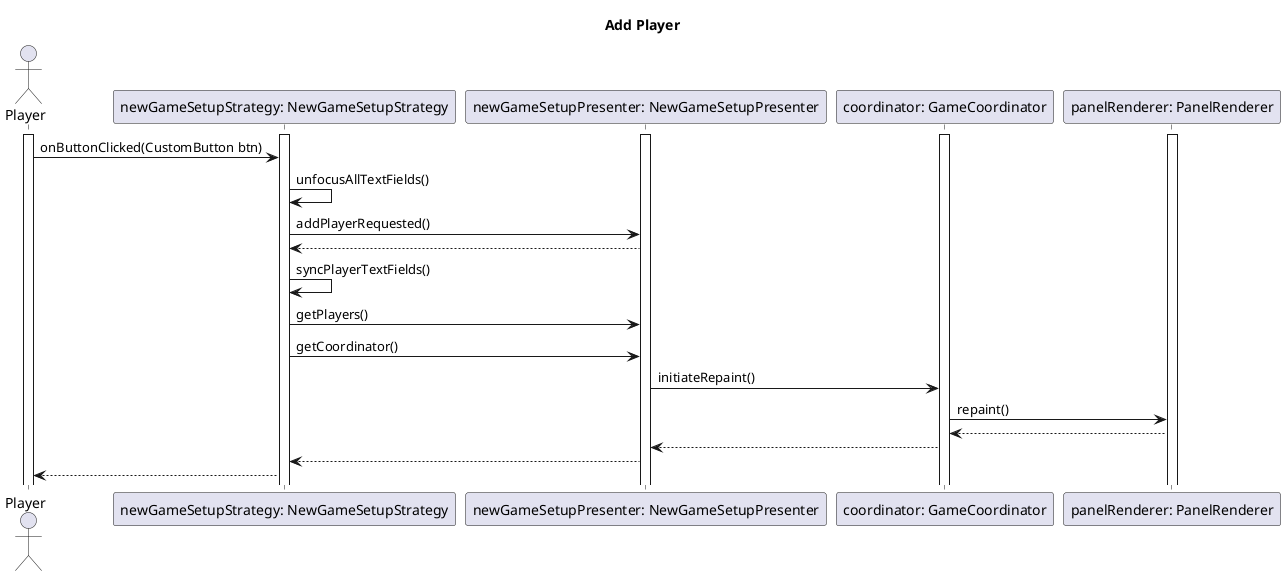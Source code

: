 @startuml addplayer

title Add Player

actor "Player" as P
participant "newGameSetupStrategy: NewGameSetupStrategy" as mms
participant "newGameSetupPresenter: NewGameSetupPresenter" as mmp

participant "coordinator: GameCoordinator" as Coordinator
participant "panelRenderer: PanelRenderer" as Panelrenderer

activate P
activate mms
activate mmp
activate Coordinator
activate Panelrenderer

P->mms:onButtonClicked(CustomButton btn)
mms->mms:unfocusAllTextFields()
mms->mmp: addPlayerRequested()
mmp-->mms
mms->mms: syncPlayerTextFields()
mms->mmp: getPlayers()
mms->mmp: getCoordinator()
mmp->Coordinator: initiateRepaint()
Coordinator->Panelrenderer : repaint()
Panelrenderer-->Coordinator
Coordinator-->mmp
mmp-->mms
mms-->P

@enduml